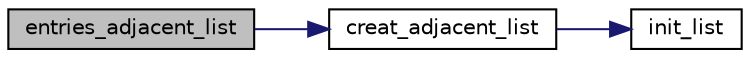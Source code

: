 digraph "entries_adjacent_list"
{
  edge [fontname="Helvetica",fontsize="10",labelfontname="Helvetica",labelfontsize="10"];
  node [fontname="Helvetica",fontsize="10",shape=record];
  rankdir="LR";
  Node5 [label="entries_adjacent_list",height=0.2,width=0.4,color="black", fillcolor="grey75", style="filled", fontcolor="black"];
  Node5 -> Node6 [color="midnightblue",fontsize="10",style="solid",fontname="Helvetica"];
  Node6 [label="creat_adjacent_list",height=0.2,width=0.4,color="black", fillcolor="white", style="filled",URL="$main_8c.html#add7e67c5cff95706caf3ac881f149459"];
  Node6 -> Node7 [color="midnightblue",fontsize="10",style="solid",fontname="Helvetica"];
  Node7 [label="init_list",height=0.2,width=0.4,color="black", fillcolor="white", style="filled",URL="$main_8c.html#a571e96b891a9e310e85f44b567212b38"];
}
